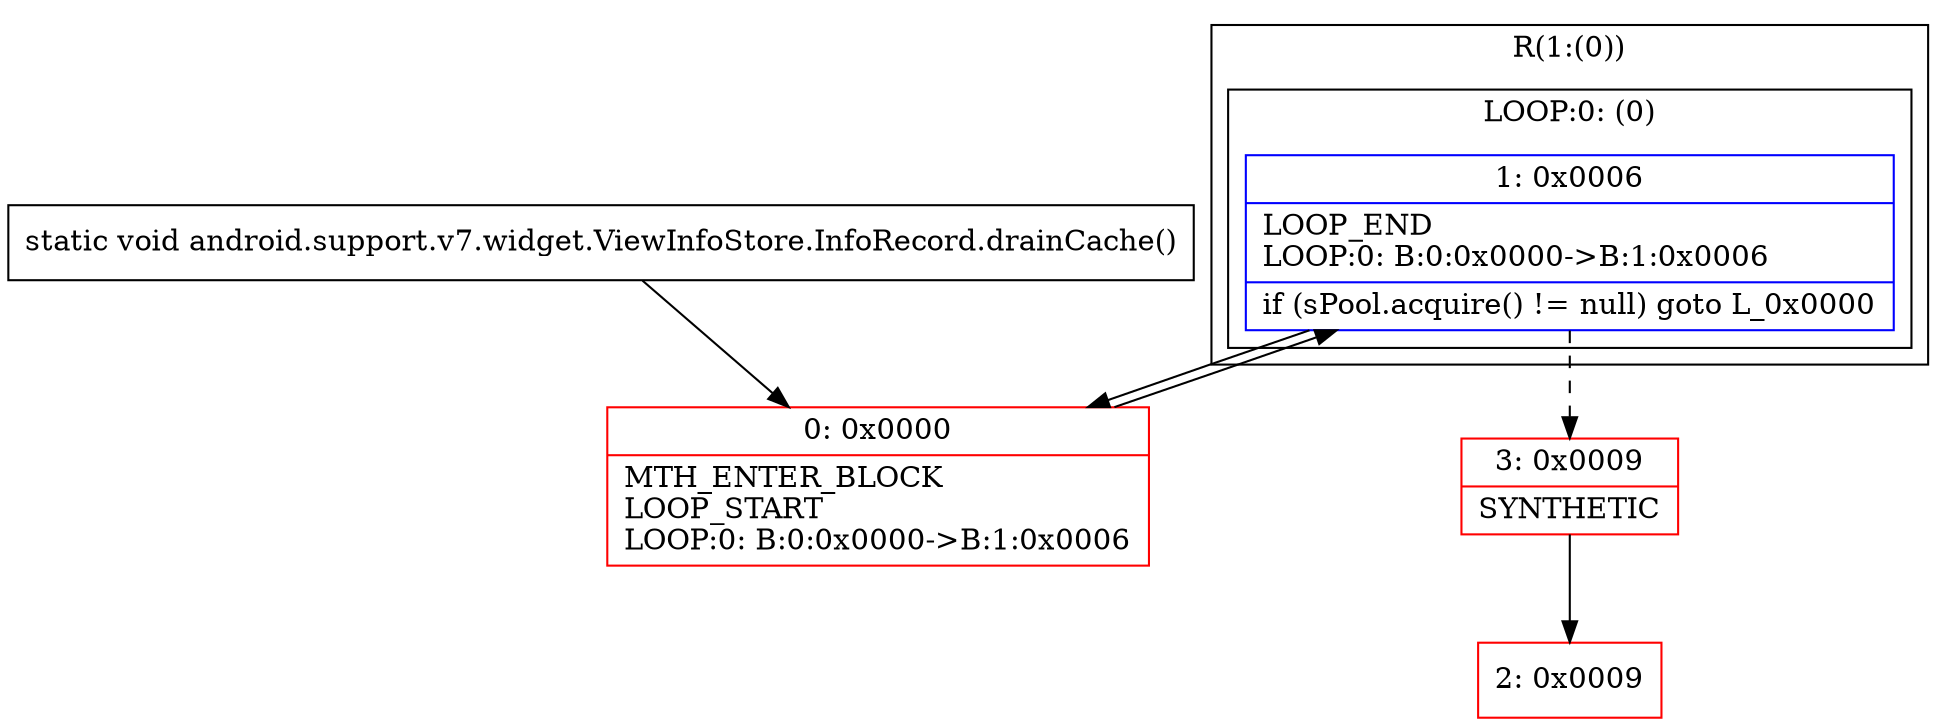 digraph "CFG forandroid.support.v7.widget.ViewInfoStore.InfoRecord.drainCache()V" {
subgraph cluster_Region_1298254525 {
label = "R(1:(0))";
node [shape=record,color=blue];
subgraph cluster_LoopRegion_1408011230 {
label = "LOOP:0: (0)";
node [shape=record,color=blue];
Node_1 [shape=record,label="{1\:\ 0x0006|LOOP_END\lLOOP:0: B:0:0x0000\-\>B:1:0x0006\l|if (sPool.acquire() != null) goto L_0x0000\l}"];
subgraph cluster_Region_71076263 {
label = "R(0)";
node [shape=record,color=blue];
}
}
}
Node_0 [shape=record,color=red,label="{0\:\ 0x0000|MTH_ENTER_BLOCK\lLOOP_START\lLOOP:0: B:0:0x0000\-\>B:1:0x0006\l}"];
Node_2 [shape=record,color=red,label="{2\:\ 0x0009}"];
Node_3 [shape=record,color=red,label="{3\:\ 0x0009|SYNTHETIC\l}"];
MethodNode[shape=record,label="{static void android.support.v7.widget.ViewInfoStore.InfoRecord.drainCache() }"];
MethodNode -> Node_0;
Node_1 -> Node_0;
Node_1 -> Node_3[style=dashed];
Node_0 -> Node_1;
Node_3 -> Node_2;
}

